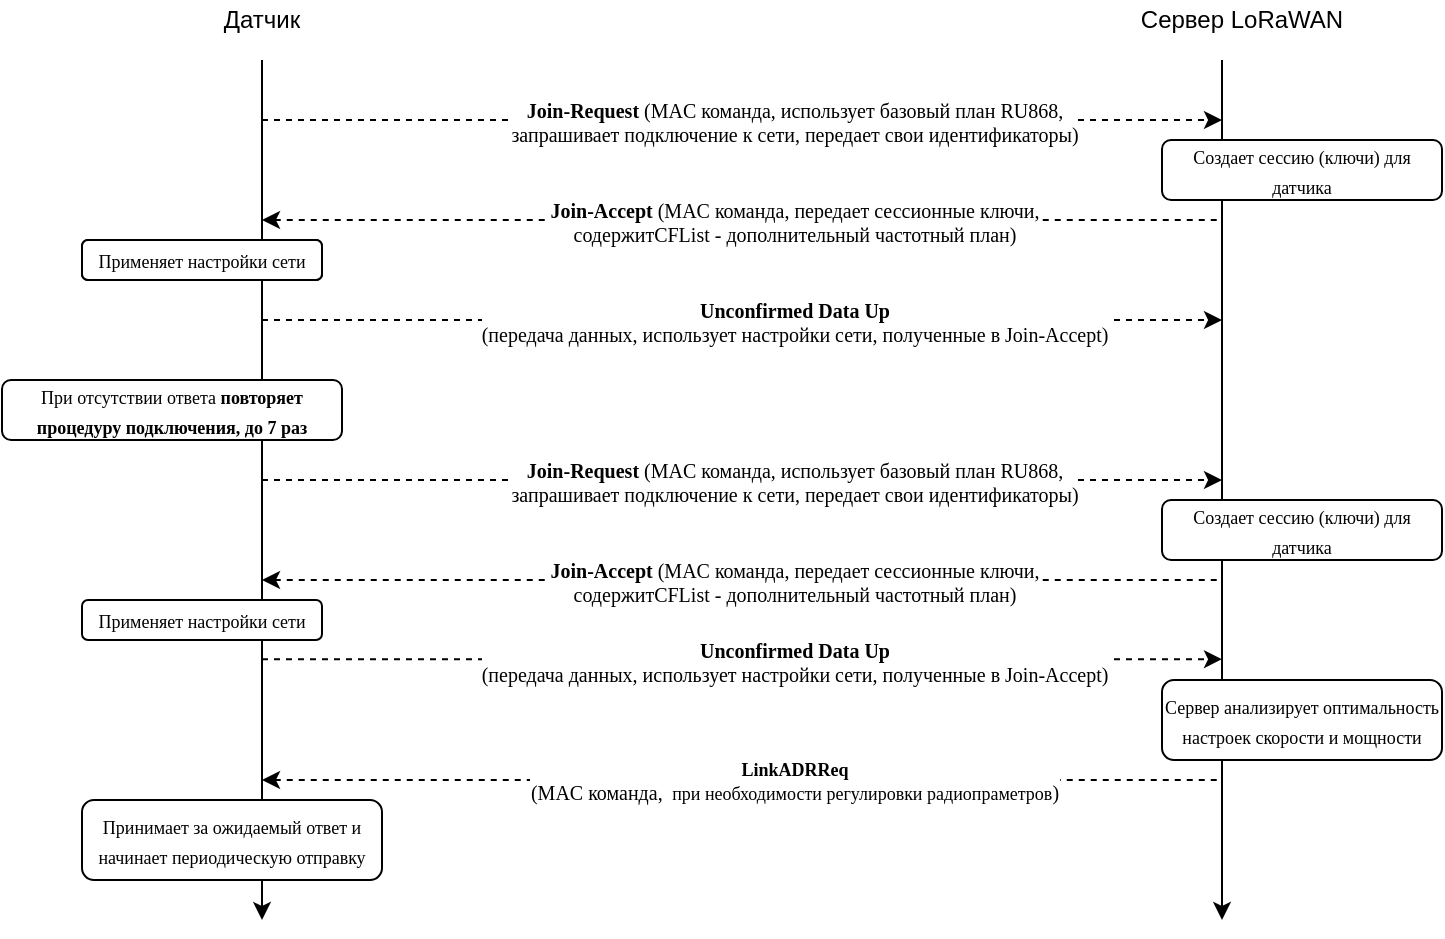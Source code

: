 <mxfile version="14.2.9" type="github">
  <diagram id="XufAEa3ROOlBY7IFaMoH" name="Page-1">
    <mxGraphModel dx="981" dy="526" grid="1" gridSize="10" guides="1" tooltips="1" connect="1" arrows="1" fold="1" page="1" pageScale="1" pageWidth="827" pageHeight="1169" math="0" shadow="0">
      <root>
        <mxCell id="0" />
        <mxCell id="1" parent="0" />
        <mxCell id="vEdVGXSmb0X4appwq7l7-1" value="" style="endArrow=classic;html=1;" parent="1" edge="1">
          <mxGeometry width="50" height="50" relative="1" as="geometry">
            <mxPoint x="180" y="150" as="sourcePoint" />
            <mxPoint x="180" y="580" as="targetPoint" />
          </mxGeometry>
        </mxCell>
        <mxCell id="vEdVGXSmb0X4appwq7l7-2" value="" style="endArrow=classic;html=1;" parent="1" edge="1">
          <mxGeometry width="50" height="50" relative="1" as="geometry">
            <mxPoint x="660" y="150" as="sourcePoint" />
            <mxPoint x="660" y="580" as="targetPoint" />
          </mxGeometry>
        </mxCell>
        <mxCell id="vEdVGXSmb0X4appwq7l7-4" value="Датчик" style="text;html=1;strokeColor=none;fillColor=none;align=center;verticalAlign=middle;whiteSpace=wrap;rounded=0;" parent="1" vertex="1">
          <mxGeometry x="160" y="120" width="40" height="20" as="geometry" />
        </mxCell>
        <mxCell id="vEdVGXSmb0X4appwq7l7-5" value="Сервер LoRaWAN" style="text;html=1;strokeColor=none;fillColor=none;align=center;verticalAlign=middle;whiteSpace=wrap;rounded=0;" parent="1" vertex="1">
          <mxGeometry x="600" y="120" width="140" height="20" as="geometry" />
        </mxCell>
        <mxCell id="vEdVGXSmb0X4appwq7l7-6" value="" style="endArrow=classic;html=1;dashed=1;" parent="1" edge="1">
          <mxGeometry width="50" height="50" relative="1" as="geometry">
            <mxPoint x="180" y="180" as="sourcePoint" />
            <mxPoint x="660" y="180" as="targetPoint" />
          </mxGeometry>
        </mxCell>
        <mxCell id="vEdVGXSmb0X4appwq7l7-7" value="&lt;div style=&quot;font-size: 10px&quot;&gt;&lt;b&gt;Join-Request&lt;/b&gt; (MAC команда, использует базовый план RU868, &lt;br style=&quot;font-size: 10px&quot;&gt;&lt;/div&gt;&lt;div style=&quot;font-size: 10px&quot;&gt;запрашивает подключение к сети, передает свои идентификаторы)&lt;/div&gt;" style="edgeLabel;html=1;align=center;verticalAlign=middle;resizable=0;points=[];fontFamily=Georgia;fontSize=10;" parent="vEdVGXSmb0X4appwq7l7-6" vertex="1" connectable="0">
          <mxGeometry x="0.108" y="-1" relative="1" as="geometry">
            <mxPoint as="offset" />
          </mxGeometry>
        </mxCell>
        <mxCell id="vEdVGXSmb0X4appwq7l7-8" value="" style="endArrow=none;html=1;dashed=1;startArrow=classic;startFill=1;endFill=0;" parent="1" edge="1">
          <mxGeometry width="50" height="50" relative="1" as="geometry">
            <mxPoint x="180" y="230" as="sourcePoint" />
            <mxPoint x="660" y="230" as="targetPoint" />
          </mxGeometry>
        </mxCell>
        <mxCell id="vEdVGXSmb0X4appwq7l7-9" value="&lt;div style=&quot;font-size: 10px&quot;&gt;&lt;b&gt;Join-Accept &lt;/b&gt;(MAC команда, передает сессионные ключи,&lt;br style=&quot;font-size: 10px&quot;&gt;&lt;/div&gt;&lt;div style=&quot;font-size: 10px&quot;&gt;содержитCFList - дополнительный частотный план)&lt;/div&gt;" style="edgeLabel;html=1;align=center;verticalAlign=middle;resizable=0;points=[];fontFamily=Georgia;fontSize=10;" parent="vEdVGXSmb0X4appwq7l7-8" vertex="1" connectable="0">
          <mxGeometry x="0.108" y="-1" relative="1" as="geometry">
            <mxPoint as="offset" />
          </mxGeometry>
        </mxCell>
        <mxCell id="vEdVGXSmb0X4appwq7l7-10" value="&lt;font style=&quot;font-size: 9px&quot; face=&quot;Georgia&quot;&gt;Применяет настройки сети&lt;/font&gt;" style="rounded=1;whiteSpace=wrap;html=1;fontFamily=Georgia;" parent="1" vertex="1">
          <mxGeometry x="90" y="240" width="120" height="20" as="geometry" />
        </mxCell>
        <mxCell id="vEdVGXSmb0X4appwq7l7-11" value="&lt;font style=&quot;font-size: 9px&quot;&gt;Создает сессию (ключи) для датчика&lt;br&gt;&lt;/font&gt;" style="rounded=1;whiteSpace=wrap;html=1;fontFamily=Georgia;" parent="1" vertex="1">
          <mxGeometry x="630" y="370" width="140" height="30" as="geometry" />
        </mxCell>
        <mxCell id="vEdVGXSmb0X4appwq7l7-12" value="" style="endArrow=classic;html=1;dashed=1;" parent="1" edge="1">
          <mxGeometry width="50" height="50" relative="1" as="geometry">
            <mxPoint x="180" y="280" as="sourcePoint" />
            <mxPoint x="660" y="280" as="targetPoint" />
          </mxGeometry>
        </mxCell>
        <mxCell id="vEdVGXSmb0X4appwq7l7-13" value="&lt;div style=&quot;font-size: 10px&quot;&gt;&lt;b&gt;Unconfirmed Data Up&lt;/b&gt; &lt;br&gt;&lt;/div&gt;&lt;div style=&quot;font-size: 10px&quot;&gt;(передача данных, использует настройки сети, полученные в Join-Accept)&lt;/div&gt;" style="edgeLabel;html=1;align=center;verticalAlign=middle;resizable=0;points=[];fontFamily=Georgia;fontSize=10;" parent="vEdVGXSmb0X4appwq7l7-12" vertex="1" connectable="0">
          <mxGeometry x="0.108" y="-1" relative="1" as="geometry">
            <mxPoint as="offset" />
          </mxGeometry>
        </mxCell>
        <mxCell id="mIrT85t2477WKxjw4_xu-1" value="&lt;font style=&quot;font-size: 9px&quot; face=&quot;Georgia&quot;&gt;Применяет настройки сети&lt;/font&gt;" style="rounded=1;whiteSpace=wrap;html=1;fontFamily=Georgia;" vertex="1" parent="1">
          <mxGeometry x="90" y="240" width="120" height="20" as="geometry" />
        </mxCell>
        <mxCell id="mIrT85t2477WKxjw4_xu-3" value="&lt;font style=&quot;font-size: 9px&quot;&gt;Сервер анализирует оптимальность настроек скорости и мощности&lt;br&gt;&lt;/font&gt;" style="rounded=1;whiteSpace=wrap;html=1;fontFamily=Georgia;" vertex="1" parent="1">
          <mxGeometry x="630" y="460" width="140" height="40" as="geometry" />
        </mxCell>
        <mxCell id="mIrT85t2477WKxjw4_xu-4" value="" style="endArrow=none;html=1;dashed=1;startArrow=classic;startFill=1;endFill=0;" edge="1" parent="1">
          <mxGeometry width="50" height="50" relative="1" as="geometry">
            <mxPoint x="180" y="510" as="sourcePoint" />
            <mxPoint x="660" y="510" as="targetPoint" />
          </mxGeometry>
        </mxCell>
        <mxCell id="mIrT85t2477WKxjw4_xu-5" value="&lt;div style=&quot;font-size: 10px&quot;&gt;&lt;b&gt;&lt;/b&gt;&lt;div style=&quot;font-size: 9px&quot;&gt;&lt;font style=&quot;font-size: 9px&quot;&gt;&lt;b&gt;LinkADRReq&lt;/b&gt;&lt;br&gt;&lt;/font&gt;&lt;/div&gt;&lt;b&gt; &lt;/b&gt;(MAC команда,&amp;nbsp;&lt;font style=&quot;font-size: 9px&quot;&gt; при необходимости регулировки радиопраметров&lt;/font&gt;)&lt;/div&gt;" style="edgeLabel;html=1;align=center;verticalAlign=middle;resizable=0;points=[];fontFamily=Georgia;fontSize=10;" vertex="1" connectable="0" parent="mIrT85t2477WKxjw4_xu-4">
          <mxGeometry x="0.108" y="-1" relative="1" as="geometry">
            <mxPoint as="offset" />
          </mxGeometry>
        </mxCell>
        <mxCell id="mIrT85t2477WKxjw4_xu-6" value="&lt;font style=&quot;font-size: 9px&quot;&gt;При отсутствии ответа &lt;b&gt;повторяет процедуру подключения, до 7 раз&lt;/b&gt;&lt;br&gt;&lt;/font&gt;" style="rounded=1;whiteSpace=wrap;html=1;fontFamily=Georgia;" vertex="1" parent="1">
          <mxGeometry x="50" y="310" width="170" height="30" as="geometry" />
        </mxCell>
        <mxCell id="mIrT85t2477WKxjw4_xu-7" value="" style="endArrow=classic;html=1;dashed=1;" edge="1" parent="1">
          <mxGeometry width="50" height="50" relative="1" as="geometry">
            <mxPoint x="180" y="360" as="sourcePoint" />
            <mxPoint x="660" y="360" as="targetPoint" />
          </mxGeometry>
        </mxCell>
        <mxCell id="mIrT85t2477WKxjw4_xu-8" value="&lt;div style=&quot;font-size: 10px&quot;&gt;&lt;b&gt;Join-Request&lt;/b&gt; (MAC команда, использует базовый план RU868, &lt;br style=&quot;font-size: 10px&quot;&gt;&lt;/div&gt;&lt;div style=&quot;font-size: 10px&quot;&gt;запрашивает подключение к сети, передает свои идентификаторы)&lt;/div&gt;" style="edgeLabel;html=1;align=center;verticalAlign=middle;resizable=0;points=[];fontFamily=Georgia;fontSize=10;" vertex="1" connectable="0" parent="mIrT85t2477WKxjw4_xu-7">
          <mxGeometry x="0.108" y="-1" relative="1" as="geometry">
            <mxPoint as="offset" />
          </mxGeometry>
        </mxCell>
        <mxCell id="mIrT85t2477WKxjw4_xu-9" value="" style="endArrow=none;html=1;dashed=1;startArrow=classic;startFill=1;endFill=0;" edge="1" parent="1">
          <mxGeometry width="50" height="50" relative="1" as="geometry">
            <mxPoint x="180" y="410" as="sourcePoint" />
            <mxPoint x="660" y="410" as="targetPoint" />
          </mxGeometry>
        </mxCell>
        <mxCell id="mIrT85t2477WKxjw4_xu-10" value="&lt;div style=&quot;font-size: 10px&quot;&gt;&lt;b&gt;Join-Accept &lt;/b&gt;(MAC команда, передает сессионные ключи,&lt;br style=&quot;font-size: 10px&quot;&gt;&lt;/div&gt;&lt;div style=&quot;font-size: 10px&quot;&gt;содержитCFList - дополнительный частотный план)&lt;/div&gt;" style="edgeLabel;html=1;align=center;verticalAlign=middle;resizable=0;points=[];fontFamily=Georgia;fontSize=10;" vertex="1" connectable="0" parent="mIrT85t2477WKxjw4_xu-9">
          <mxGeometry x="0.108" y="-1" relative="1" as="geometry">
            <mxPoint as="offset" />
          </mxGeometry>
        </mxCell>
        <mxCell id="mIrT85t2477WKxjw4_xu-11" value="&lt;font style=&quot;font-size: 9px&quot;&gt;Создает сессию (ключи) для датчика&lt;br&gt;&lt;/font&gt;" style="rounded=1;whiteSpace=wrap;html=1;fontFamily=Georgia;" vertex="1" parent="1">
          <mxGeometry x="630" y="190" width="140" height="30" as="geometry" />
        </mxCell>
        <mxCell id="mIrT85t2477WKxjw4_xu-12" value="&lt;font style=&quot;font-size: 9px&quot; face=&quot;Georgia&quot;&gt;Применяет настройки сети&lt;/font&gt;" style="rounded=1;whiteSpace=wrap;html=1;fontFamily=Georgia;" vertex="1" parent="1">
          <mxGeometry x="90" y="420" width="120" height="20" as="geometry" />
        </mxCell>
        <mxCell id="mIrT85t2477WKxjw4_xu-13" value="" style="endArrow=classic;html=1;dashed=1;" edge="1" parent="1">
          <mxGeometry width="50" height="50" relative="1" as="geometry">
            <mxPoint x="180" y="449.6" as="sourcePoint" />
            <mxPoint x="660" y="449.6" as="targetPoint" />
          </mxGeometry>
        </mxCell>
        <mxCell id="mIrT85t2477WKxjw4_xu-14" value="&lt;div style=&quot;font-size: 10px&quot;&gt;&lt;b&gt;Unconfirmed Data Up&lt;/b&gt; &lt;br&gt;&lt;/div&gt;&lt;div style=&quot;font-size: 10px&quot;&gt;(передача данных, использует настройки сети, полученные в Join-Accept)&lt;/div&gt;" style="edgeLabel;html=1;align=center;verticalAlign=middle;resizable=0;points=[];fontFamily=Georgia;fontSize=10;" vertex="1" connectable="0" parent="mIrT85t2477WKxjw4_xu-13">
          <mxGeometry x="0.108" y="-1" relative="1" as="geometry">
            <mxPoint as="offset" />
          </mxGeometry>
        </mxCell>
        <mxCell id="mIrT85t2477WKxjw4_xu-15" value="&lt;font style=&quot;font-size: 9px&quot; face=&quot;Georgia&quot;&gt;Принимает за ожидаемый ответ и начинает периодическую отправку&lt;br&gt;&lt;/font&gt;" style="rounded=1;whiteSpace=wrap;html=1;fontFamily=Georgia;" vertex="1" parent="1">
          <mxGeometry x="90" y="520" width="150" height="40" as="geometry" />
        </mxCell>
      </root>
    </mxGraphModel>
  </diagram>
</mxfile>
